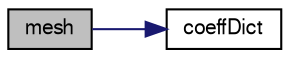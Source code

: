 digraph "mesh"
{
  bgcolor="transparent";
  edge [fontname="FreeSans",fontsize="10",labelfontname="FreeSans",labelfontsize="10"];
  node [fontname="FreeSans",fontsize="10",shape=record];
  rankdir="LR";
  Node96 [label="mesh",height=0.2,width=0.4,color="black", fillcolor="grey75", style="filled", fontcolor="black"];
  Node96 -> Node97 [color="midnightblue",fontsize="10",style="solid",fontname="FreeSans"];
  Node97 [label="coeffDict",height=0.2,width=0.4,color="black",URL="$a31314.html#a4826d744bf9cc04e4730c56b0acdaa6f",tooltip="Const access to the coefficients dictionary. "];
}
